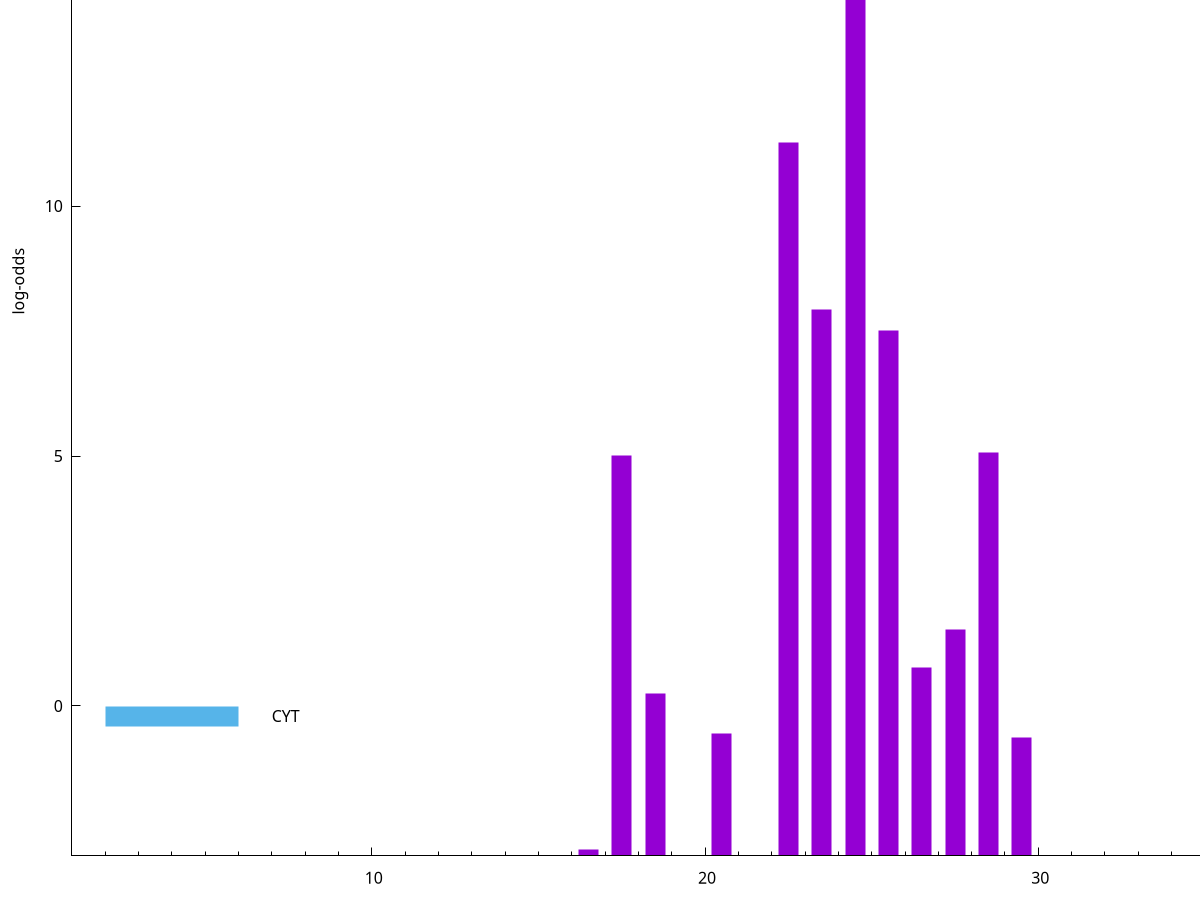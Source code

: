set title "LipoP predictions for SRR4017849.gff"
set size 2., 1.4
set xrange [1:70] 
set mxtics 10
set yrange [-3:20]
set y2range [0:23]
set ylabel "log-odds"
set term postscript eps color solid "Helvetica" 30
set output "SRR4017849.gff22.eps"
set arrow from 2,18.028 to 6,18.028 nohead lt 1 lw 20
set label "SpI" at 7,18.028
set arrow from 2,-0.200913 to 6,-0.200913 nohead lt 3 lw 20
set label "CYT" at 7,-0.200913
set arrow from 2,18.028 to 6,18.028 nohead lt 1 lw 20
set label "SpI" at 7,18.028
# NOTE: The scores below are the log-odds scores with the threshold
# NOTE: subtracted (a hack to make gnuplot make the histogram all
# NOTE: look nice).
plot "-" axes x1y2 title "" with impulses lt 1 lw 20
24.500000 21.011900
22.500000 14.274200
23.500000 10.928520
25.500000 10.514240
28.500000 8.065330
17.500000 8.003700
27.500000 4.523860
26.500000 3.762640
18.500000 3.253753
20.500000 2.454238
29.500000 2.372926
16.500000 0.120450
e
exit

